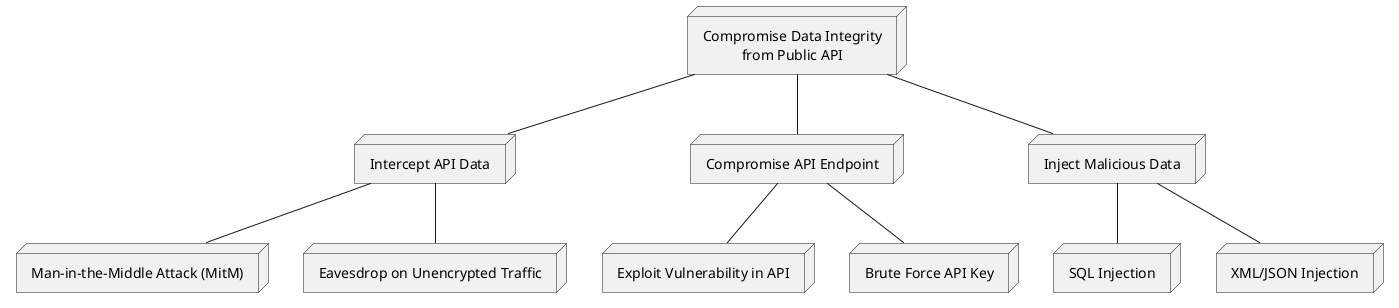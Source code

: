 @startuml
skinparam defaultTextAlignment center


node "Compromise Data Integrity\nfrom Public API" as root
node "Intercept API Data" as intercept
node "Man-in-the-Middle Attack (MitM)" as mitm
node "Eavesdrop on Unencrypted Traffic" as eavesdrop
node "Compromise API Endpoint" as compromise
node "Exploit Vulnerability in API" as exploit_vuln
node "Brute Force API Key" as brute_force
node "Inject Malicious Data" as inject
node "SQL Injection" as sql_inj
node "XML/JSON Injection" as xml_json_inj

root -- intercept
root -- compromise
root -- inject
intercept -- mitm
intercept -- eavesdrop
compromise -- exploit_vuln
compromise -- brute_force
inject -- sql_inj
inject -- xml_json_inj

@enduml
